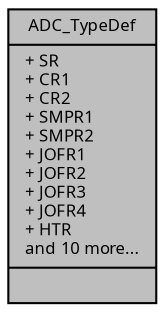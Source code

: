 digraph "ADC_TypeDef"
{
  edge [fontname="Sans",fontsize="8",labelfontname="Sans",labelfontsize="8"];
  node [fontname="Sans",fontsize="8",shape=record];
  Node1 [label="{ADC_TypeDef\n|+ SR\l+ CR1\l+ CR2\l+ SMPR1\l+ SMPR2\l+ JOFR1\l+ JOFR2\l+ JOFR3\l+ JOFR4\l+ HTR\land 10 more...\l|}",height=0.2,width=0.4,color="black", fillcolor="grey75", style="filled", fontcolor="black"];
}
